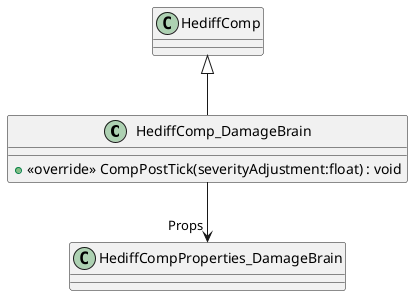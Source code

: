 @startuml
class HediffComp_DamageBrain {
    + <<override>> CompPostTick(severityAdjustment:float) : void
}
HediffComp <|-- HediffComp_DamageBrain
HediffComp_DamageBrain --> "Props" HediffCompProperties_DamageBrain
@enduml

